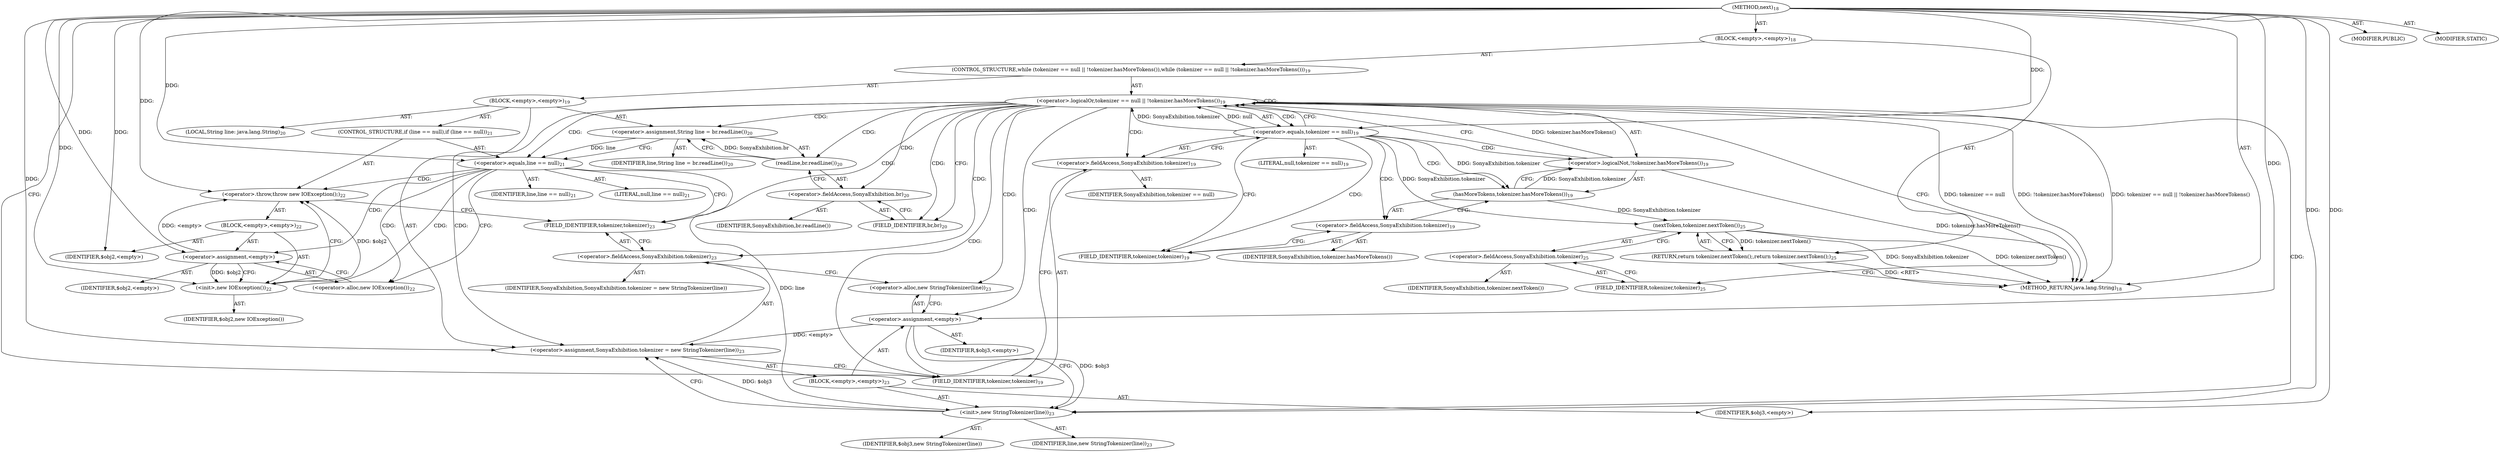digraph "next" {  
"82" [label = <(METHOD,next)<SUB>18</SUB>> ]
"83" [label = <(BLOCK,&lt;empty&gt;,&lt;empty&gt;)<SUB>18</SUB>> ]
"84" [label = <(CONTROL_STRUCTURE,while (tokenizer == null || !tokenizer.hasMoreTokens()),while (tokenizer == null || !tokenizer.hasMoreTokens()))<SUB>19</SUB>> ]
"85" [label = <(&lt;operator&gt;.logicalOr,tokenizer == null || !tokenizer.hasMoreTokens())<SUB>19</SUB>> ]
"86" [label = <(&lt;operator&gt;.equals,tokenizer == null)<SUB>19</SUB>> ]
"87" [label = <(&lt;operator&gt;.fieldAccess,SonyaExhibition.tokenizer)<SUB>19</SUB>> ]
"88" [label = <(IDENTIFIER,SonyaExhibition,tokenizer == null)> ]
"89" [label = <(FIELD_IDENTIFIER,tokenizer,tokenizer)<SUB>19</SUB>> ]
"90" [label = <(LITERAL,null,tokenizer == null)<SUB>19</SUB>> ]
"91" [label = <(&lt;operator&gt;.logicalNot,!tokenizer.hasMoreTokens())<SUB>19</SUB>> ]
"92" [label = <(hasMoreTokens,tokenizer.hasMoreTokens())<SUB>19</SUB>> ]
"93" [label = <(&lt;operator&gt;.fieldAccess,SonyaExhibition.tokenizer)<SUB>19</SUB>> ]
"94" [label = <(IDENTIFIER,SonyaExhibition,tokenizer.hasMoreTokens())> ]
"95" [label = <(FIELD_IDENTIFIER,tokenizer,tokenizer)<SUB>19</SUB>> ]
"96" [label = <(BLOCK,&lt;empty&gt;,&lt;empty&gt;)<SUB>19</SUB>> ]
"97" [label = <(LOCAL,String line: java.lang.String)<SUB>20</SUB>> ]
"98" [label = <(&lt;operator&gt;.assignment,String line = br.readLine())<SUB>20</SUB>> ]
"99" [label = <(IDENTIFIER,line,String line = br.readLine())<SUB>20</SUB>> ]
"100" [label = <(readLine,br.readLine())<SUB>20</SUB>> ]
"101" [label = <(&lt;operator&gt;.fieldAccess,SonyaExhibition.br)<SUB>20</SUB>> ]
"102" [label = <(IDENTIFIER,SonyaExhibition,br.readLine())> ]
"103" [label = <(FIELD_IDENTIFIER,br,br)<SUB>20</SUB>> ]
"104" [label = <(CONTROL_STRUCTURE,if (line == null),if (line == null))<SUB>21</SUB>> ]
"105" [label = <(&lt;operator&gt;.equals,line == null)<SUB>21</SUB>> ]
"106" [label = <(IDENTIFIER,line,line == null)<SUB>21</SUB>> ]
"107" [label = <(LITERAL,null,line == null)<SUB>21</SUB>> ]
"108" [label = <(&lt;operator&gt;.throw,throw new IOException();)<SUB>22</SUB>> ]
"109" [label = <(BLOCK,&lt;empty&gt;,&lt;empty&gt;)<SUB>22</SUB>> ]
"110" [label = <(&lt;operator&gt;.assignment,&lt;empty&gt;)> ]
"111" [label = <(IDENTIFIER,$obj2,&lt;empty&gt;)> ]
"112" [label = <(&lt;operator&gt;.alloc,new IOException())<SUB>22</SUB>> ]
"113" [label = <(&lt;init&gt;,new IOException())<SUB>22</SUB>> ]
"114" [label = <(IDENTIFIER,$obj2,new IOException())> ]
"115" [label = <(IDENTIFIER,$obj2,&lt;empty&gt;)> ]
"116" [label = <(&lt;operator&gt;.assignment,SonyaExhibition.tokenizer = new StringTokenizer(line))<SUB>23</SUB>> ]
"117" [label = <(&lt;operator&gt;.fieldAccess,SonyaExhibition.tokenizer)<SUB>23</SUB>> ]
"118" [label = <(IDENTIFIER,SonyaExhibition,SonyaExhibition.tokenizer = new StringTokenizer(line))> ]
"119" [label = <(FIELD_IDENTIFIER,tokenizer,tokenizer)<SUB>23</SUB>> ]
"120" [label = <(BLOCK,&lt;empty&gt;,&lt;empty&gt;)<SUB>23</SUB>> ]
"121" [label = <(&lt;operator&gt;.assignment,&lt;empty&gt;)> ]
"122" [label = <(IDENTIFIER,$obj3,&lt;empty&gt;)> ]
"123" [label = <(&lt;operator&gt;.alloc,new StringTokenizer(line))<SUB>23</SUB>> ]
"124" [label = <(&lt;init&gt;,new StringTokenizer(line))<SUB>23</SUB>> ]
"125" [label = <(IDENTIFIER,$obj3,new StringTokenizer(line))> ]
"126" [label = <(IDENTIFIER,line,new StringTokenizer(line))<SUB>23</SUB>> ]
"127" [label = <(IDENTIFIER,$obj3,&lt;empty&gt;)> ]
"128" [label = <(RETURN,return tokenizer.nextToken();,return tokenizer.nextToken();)<SUB>25</SUB>> ]
"129" [label = <(nextToken,tokenizer.nextToken())<SUB>25</SUB>> ]
"130" [label = <(&lt;operator&gt;.fieldAccess,SonyaExhibition.tokenizer)<SUB>25</SUB>> ]
"131" [label = <(IDENTIFIER,SonyaExhibition,tokenizer.nextToken())> ]
"132" [label = <(FIELD_IDENTIFIER,tokenizer,tokenizer)<SUB>25</SUB>> ]
"133" [label = <(MODIFIER,PUBLIC)> ]
"134" [label = <(MODIFIER,STATIC)> ]
"135" [label = <(METHOD_RETURN,java.lang.String)<SUB>18</SUB>> ]
  "82" -> "83"  [ label = "AST: "] 
  "82" -> "133"  [ label = "AST: "] 
  "82" -> "134"  [ label = "AST: "] 
  "82" -> "135"  [ label = "AST: "] 
  "83" -> "84"  [ label = "AST: "] 
  "83" -> "128"  [ label = "AST: "] 
  "84" -> "85"  [ label = "AST: "] 
  "84" -> "96"  [ label = "AST: "] 
  "85" -> "86"  [ label = "AST: "] 
  "85" -> "91"  [ label = "AST: "] 
  "86" -> "87"  [ label = "AST: "] 
  "86" -> "90"  [ label = "AST: "] 
  "87" -> "88"  [ label = "AST: "] 
  "87" -> "89"  [ label = "AST: "] 
  "91" -> "92"  [ label = "AST: "] 
  "92" -> "93"  [ label = "AST: "] 
  "93" -> "94"  [ label = "AST: "] 
  "93" -> "95"  [ label = "AST: "] 
  "96" -> "97"  [ label = "AST: "] 
  "96" -> "98"  [ label = "AST: "] 
  "96" -> "104"  [ label = "AST: "] 
  "96" -> "116"  [ label = "AST: "] 
  "98" -> "99"  [ label = "AST: "] 
  "98" -> "100"  [ label = "AST: "] 
  "100" -> "101"  [ label = "AST: "] 
  "101" -> "102"  [ label = "AST: "] 
  "101" -> "103"  [ label = "AST: "] 
  "104" -> "105"  [ label = "AST: "] 
  "104" -> "108"  [ label = "AST: "] 
  "105" -> "106"  [ label = "AST: "] 
  "105" -> "107"  [ label = "AST: "] 
  "108" -> "109"  [ label = "AST: "] 
  "109" -> "110"  [ label = "AST: "] 
  "109" -> "113"  [ label = "AST: "] 
  "109" -> "115"  [ label = "AST: "] 
  "110" -> "111"  [ label = "AST: "] 
  "110" -> "112"  [ label = "AST: "] 
  "113" -> "114"  [ label = "AST: "] 
  "116" -> "117"  [ label = "AST: "] 
  "116" -> "120"  [ label = "AST: "] 
  "117" -> "118"  [ label = "AST: "] 
  "117" -> "119"  [ label = "AST: "] 
  "120" -> "121"  [ label = "AST: "] 
  "120" -> "124"  [ label = "AST: "] 
  "120" -> "127"  [ label = "AST: "] 
  "121" -> "122"  [ label = "AST: "] 
  "121" -> "123"  [ label = "AST: "] 
  "124" -> "125"  [ label = "AST: "] 
  "124" -> "126"  [ label = "AST: "] 
  "128" -> "129"  [ label = "AST: "] 
  "129" -> "130"  [ label = "AST: "] 
  "130" -> "131"  [ label = "AST: "] 
  "130" -> "132"  [ label = "AST: "] 
  "128" -> "135"  [ label = "CFG: "] 
  "85" -> "103"  [ label = "CFG: "] 
  "85" -> "132"  [ label = "CFG: "] 
  "129" -> "128"  [ label = "CFG: "] 
  "86" -> "85"  [ label = "CFG: "] 
  "86" -> "95"  [ label = "CFG: "] 
  "91" -> "85"  [ label = "CFG: "] 
  "98" -> "105"  [ label = "CFG: "] 
  "116" -> "89"  [ label = "CFG: "] 
  "130" -> "129"  [ label = "CFG: "] 
  "87" -> "86"  [ label = "CFG: "] 
  "92" -> "91"  [ label = "CFG: "] 
  "100" -> "98"  [ label = "CFG: "] 
  "105" -> "112"  [ label = "CFG: "] 
  "105" -> "119"  [ label = "CFG: "] 
  "108" -> "119"  [ label = "CFG: "] 
  "117" -> "123"  [ label = "CFG: "] 
  "132" -> "130"  [ label = "CFG: "] 
  "89" -> "87"  [ label = "CFG: "] 
  "93" -> "92"  [ label = "CFG: "] 
  "101" -> "100"  [ label = "CFG: "] 
  "119" -> "117"  [ label = "CFG: "] 
  "121" -> "124"  [ label = "CFG: "] 
  "124" -> "116"  [ label = "CFG: "] 
  "95" -> "93"  [ label = "CFG: "] 
  "103" -> "101"  [ label = "CFG: "] 
  "110" -> "113"  [ label = "CFG: "] 
  "113" -> "108"  [ label = "CFG: "] 
  "123" -> "121"  [ label = "CFG: "] 
  "112" -> "110"  [ label = "CFG: "] 
  "82" -> "89"  [ label = "CFG: "] 
  "128" -> "135"  [ label = "DDG: &lt;RET&gt;"] 
  "85" -> "135"  [ label = "DDG: tokenizer == null"] 
  "91" -> "135"  [ label = "DDG: tokenizer.hasMoreTokens()"] 
  "85" -> "135"  [ label = "DDG: !tokenizer.hasMoreTokens()"] 
  "85" -> "135"  [ label = "DDG: tokenizer == null || !tokenizer.hasMoreTokens()"] 
  "129" -> "135"  [ label = "DDG: SonyaExhibition.tokenizer"] 
  "129" -> "135"  [ label = "DDG: tokenizer.nextToken()"] 
  "129" -> "128"  [ label = "DDG: tokenizer.nextToken()"] 
  "86" -> "85"  [ label = "DDG: SonyaExhibition.tokenizer"] 
  "86" -> "85"  [ label = "DDG: null"] 
  "91" -> "85"  [ label = "DDG: tokenizer.hasMoreTokens()"] 
  "100" -> "98"  [ label = "DDG: SonyaExhibition.br"] 
  "121" -> "116"  [ label = "DDG: &lt;empty&gt;"] 
  "124" -> "116"  [ label = "DDG: $obj3"] 
  "82" -> "116"  [ label = "DDG: "] 
  "86" -> "129"  [ label = "DDG: SonyaExhibition.tokenizer"] 
  "92" -> "129"  [ label = "DDG: SonyaExhibition.tokenizer"] 
  "82" -> "86"  [ label = "DDG: "] 
  "92" -> "91"  [ label = "DDG: SonyaExhibition.tokenizer"] 
  "86" -> "92"  [ label = "DDG: SonyaExhibition.tokenizer"] 
  "98" -> "105"  [ label = "DDG: line"] 
  "82" -> "105"  [ label = "DDG: "] 
  "110" -> "108"  [ label = "DDG: &lt;empty&gt;"] 
  "113" -> "108"  [ label = "DDG: $obj2"] 
  "82" -> "108"  [ label = "DDG: "] 
  "82" -> "121"  [ label = "DDG: "] 
  "82" -> "127"  [ label = "DDG: "] 
  "82" -> "110"  [ label = "DDG: "] 
  "82" -> "115"  [ label = "DDG: "] 
  "121" -> "124"  [ label = "DDG: $obj3"] 
  "82" -> "124"  [ label = "DDG: "] 
  "105" -> "124"  [ label = "DDG: line"] 
  "110" -> "113"  [ label = "DDG: $obj2"] 
  "82" -> "113"  [ label = "DDG: "] 
  "85" -> "89"  [ label = "CDG: "] 
  "85" -> "98"  [ label = "CDG: "] 
  "85" -> "105"  [ label = "CDG: "] 
  "85" -> "116"  [ label = "CDG: "] 
  "85" -> "100"  [ label = "CDG: "] 
  "85" -> "85"  [ label = "CDG: "] 
  "85" -> "103"  [ label = "CDG: "] 
  "85" -> "119"  [ label = "CDG: "] 
  "85" -> "121"  [ label = "CDG: "] 
  "85" -> "117"  [ label = "CDG: "] 
  "85" -> "123"  [ label = "CDG: "] 
  "85" -> "87"  [ label = "CDG: "] 
  "85" -> "101"  [ label = "CDG: "] 
  "85" -> "124"  [ label = "CDG: "] 
  "85" -> "86"  [ label = "CDG: "] 
  "86" -> "95"  [ label = "CDG: "] 
  "86" -> "92"  [ label = "CDG: "] 
  "86" -> "91"  [ label = "CDG: "] 
  "86" -> "93"  [ label = "CDG: "] 
  "105" -> "113"  [ label = "CDG: "] 
  "105" -> "110"  [ label = "CDG: "] 
  "105" -> "112"  [ label = "CDG: "] 
  "105" -> "108"  [ label = "CDG: "] 
}
